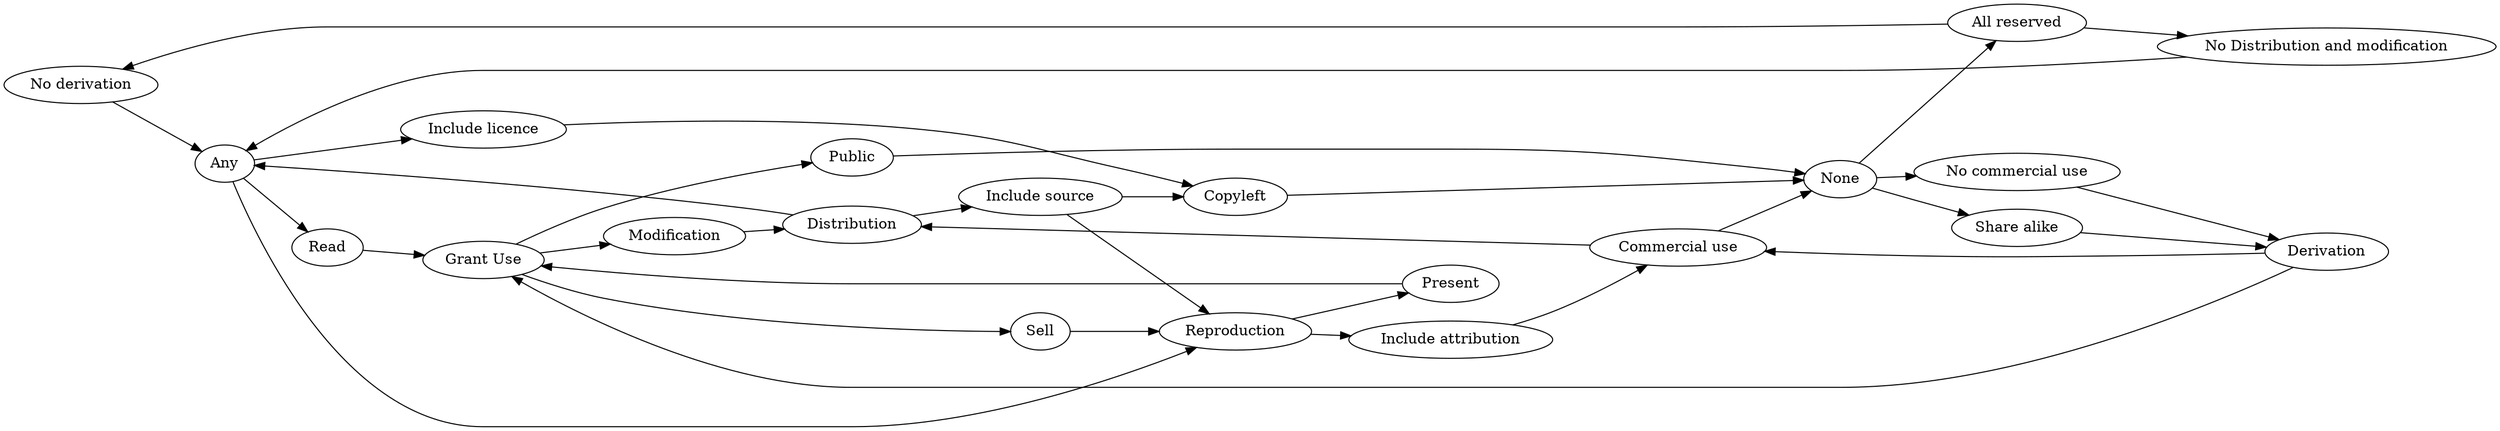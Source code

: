 digraph graphname {
rankdir=LR;
     a [label="No derivation"];
     b [label="No Distribution and modification"];
     c [label="Any"];
     d [label="Read"];
     e [label="Distribution"];
     f [label="Modification"];
     g [label="Reproduction"];
     h [label="Present"];
     i [label="Sell"];
     j [label="Grant Use"];
     k [label="Include attribution"];
     l [label="Commercial use"];
     m [label="Public"];
     n [label="Share alike"];
     o [label="None"];
     p [label="No commercial use"];
     q [label="Derivation"];
     r [label="Include source"];
     s [label="Copyleft"];
     t [label="Include licence"];
     u [label="All reserved"];
     a -> c -> d -> j -> m -> o -> u -> a;
     u -> b -> c;
     c -> t -> s -> o -> p -> q -> l -> o;
     o -> n -> q -> j -> i -> g -> k -> l -> e -> c -> g -> h -> j -> f -> e -> r -> g;
     r -> s;
}

